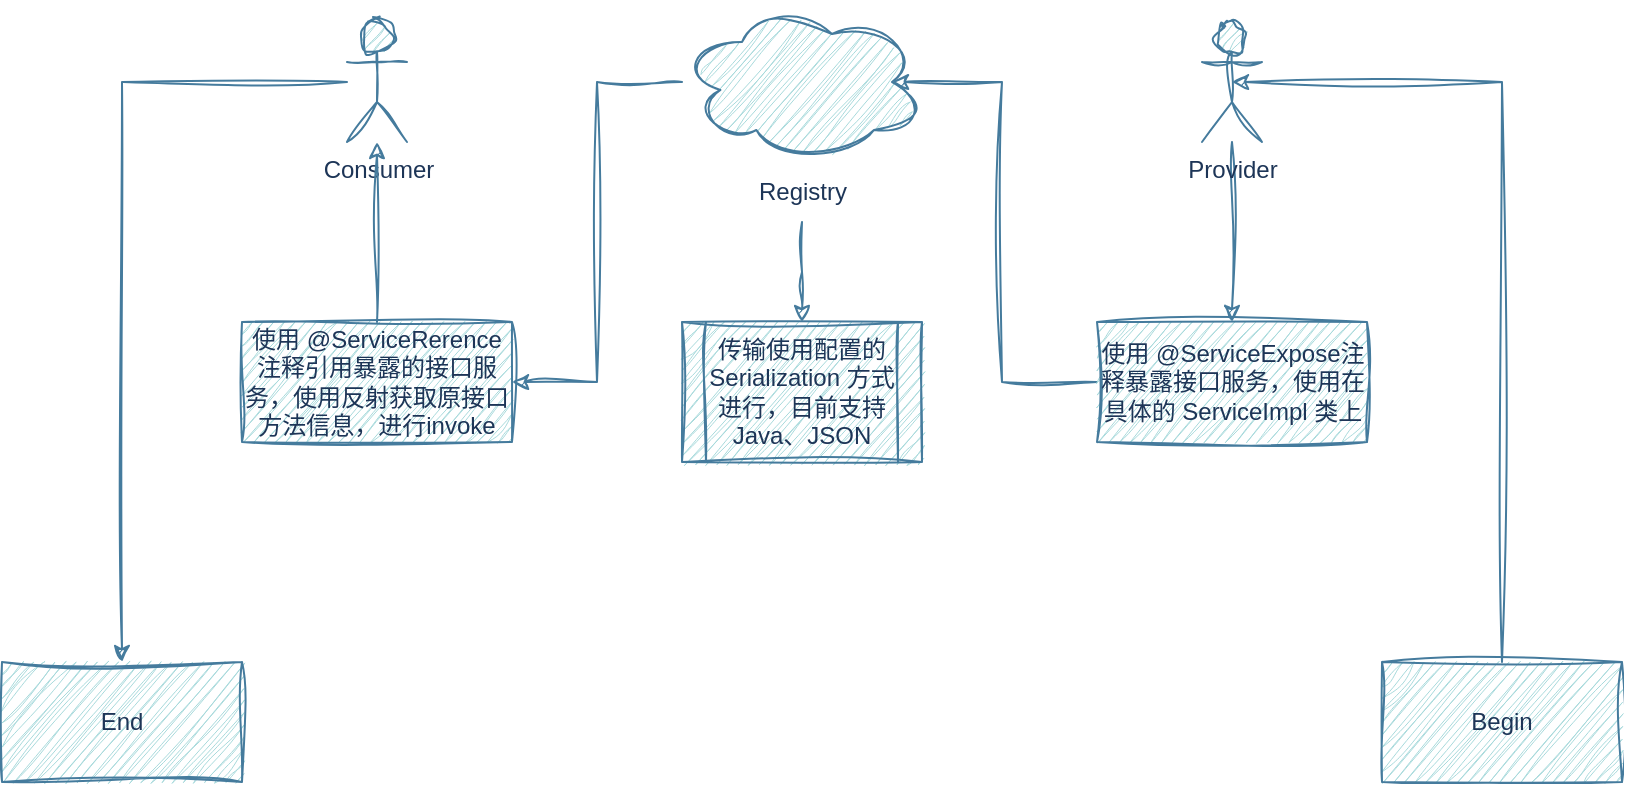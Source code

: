 <mxfile version="20.8.13" type="github">
  <diagram name="第 1 页" id="ZGrsLild34XGjyzpiQED">
    <mxGraphModel dx="977" dy="539" grid="1" gridSize="10" guides="1" tooltips="1" connect="1" arrows="1" fold="1" page="1" pageScale="1" pageWidth="827" pageHeight="1169" math="0" shadow="0">
      <root>
        <mxCell id="0" />
        <mxCell id="1" parent="0" />
        <mxCell id="dsp0Wt7UqSHANniwiMfy-16" style="edgeStyle=orthogonalEdgeStyle;rounded=0;orthogonalLoop=1;jettySize=auto;html=1;entryX=0.5;entryY=0.5;entryDx=0;entryDy=0;entryPerimeter=0;labelBackgroundColor=none;fontColor=default;strokeColor=#457B9D;sketch=1;curveFitting=1;jiggle=2;" edge="1" parent="1" source="dsp0Wt7UqSHANniwiMfy-1" target="dsp0Wt7UqSHANniwiMfy-6">
          <mxGeometry relative="1" as="geometry">
            <Array as="points">
              <mxPoint x="750" y="50" />
            </Array>
          </mxGeometry>
        </mxCell>
        <mxCell id="dsp0Wt7UqSHANniwiMfy-1" value="Begin" style="rounded=0;whiteSpace=wrap;html=1;labelBackgroundColor=none;fillColor=#A8DADC;strokeColor=#457B9D;fontColor=#1D3557;sketch=1;curveFitting=1;jiggle=2;" vertex="1" parent="1">
          <mxGeometry x="690" y="340" width="120" height="60" as="geometry" />
        </mxCell>
        <mxCell id="dsp0Wt7UqSHANniwiMfy-19" style="edgeStyle=orthogonalEdgeStyle;rounded=0;orthogonalLoop=1;jettySize=auto;html=1;entryX=0.875;entryY=0.5;entryDx=0;entryDy=0;entryPerimeter=0;labelBackgroundColor=none;fontColor=default;strokeColor=#457B9D;sketch=1;curveFitting=1;jiggle=2;" edge="1" parent="1" source="dsp0Wt7UqSHANniwiMfy-2" target="dsp0Wt7UqSHANniwiMfy-13">
          <mxGeometry relative="1" as="geometry">
            <Array as="points">
              <mxPoint x="500" y="200" />
              <mxPoint x="500" y="50" />
            </Array>
          </mxGeometry>
        </mxCell>
        <mxCell id="dsp0Wt7UqSHANniwiMfy-2" value="使用 @ServiceExpose注释暴露接口服务，使用在具体的 ServiceImpl 类上" style="rounded=0;whiteSpace=wrap;html=1;labelBackgroundColor=none;fillColor=#A8DADC;strokeColor=#457B9D;fontColor=#1D3557;sketch=1;curveFitting=1;jiggle=2;" vertex="1" parent="1">
          <mxGeometry x="547.5" y="170" width="135" height="60" as="geometry" />
        </mxCell>
        <mxCell id="dsp0Wt7UqSHANniwiMfy-3" value="End" style="rounded=0;whiteSpace=wrap;html=1;labelBackgroundColor=none;fillColor=#A8DADC;strokeColor=#457B9D;fontColor=#1D3557;sketch=1;curveFitting=1;jiggle=2;" vertex="1" parent="1">
          <mxGeometry y="340" width="120" height="60" as="geometry" />
        </mxCell>
        <mxCell id="dsp0Wt7UqSHANniwiMfy-27" style="edgeStyle=orthogonalEdgeStyle;rounded=0;orthogonalLoop=1;jettySize=auto;html=1;labelBackgroundColor=none;fontColor=default;strokeColor=#457B9D;sketch=1;curveFitting=1;jiggle=2;" edge="1" parent="1" source="dsp0Wt7UqSHANniwiMfy-5" target="dsp0Wt7UqSHANniwiMfy-3">
          <mxGeometry relative="1" as="geometry" />
        </mxCell>
        <mxCell id="dsp0Wt7UqSHANniwiMfy-5" value="Consumer" style="shape=umlActor;verticalLabelPosition=bottom;verticalAlign=top;html=1;labelBackgroundColor=none;rounded=0;fillColor=#A8DADC;strokeColor=#457B9D;fontColor=#1D3557;sketch=1;curveFitting=1;jiggle=2;" vertex="1" parent="1">
          <mxGeometry x="172.5" y="20" width="30" height="60" as="geometry" />
        </mxCell>
        <mxCell id="dsp0Wt7UqSHANniwiMfy-21" style="edgeStyle=orthogonalEdgeStyle;rounded=0;orthogonalLoop=1;jettySize=auto;html=1;entryX=0.5;entryY=0;entryDx=0;entryDy=0;labelBackgroundColor=none;fontColor=default;strokeColor=#457B9D;sketch=1;curveFitting=1;jiggle=2;" edge="1" parent="1" source="dsp0Wt7UqSHANniwiMfy-6" target="dsp0Wt7UqSHANniwiMfy-2">
          <mxGeometry relative="1" as="geometry" />
        </mxCell>
        <mxCell id="dsp0Wt7UqSHANniwiMfy-6" value="Provider" style="shape=umlActor;verticalLabelPosition=bottom;verticalAlign=top;html=1;labelBackgroundColor=none;rounded=0;fillColor=#A8DADC;strokeColor=#457B9D;fontColor=#1D3557;sketch=1;curveFitting=1;jiggle=2;" vertex="1" parent="1">
          <mxGeometry x="600" y="20" width="30" height="60" as="geometry" />
        </mxCell>
        <mxCell id="dsp0Wt7UqSHANniwiMfy-26" style="edgeStyle=orthogonalEdgeStyle;rounded=0;orthogonalLoop=1;jettySize=auto;html=1;entryX=1;entryY=0.5;entryDx=0;entryDy=0;labelBackgroundColor=none;fontColor=default;strokeColor=#457B9D;sketch=1;curveFitting=1;jiggle=2;" edge="1" parent="1" source="dsp0Wt7UqSHANniwiMfy-13" target="dsp0Wt7UqSHANniwiMfy-22">
          <mxGeometry relative="1" as="geometry" />
        </mxCell>
        <mxCell id="dsp0Wt7UqSHANniwiMfy-13" value="" style="ellipse;shape=cloud;whiteSpace=wrap;html=1;labelBackgroundColor=none;rounded=0;fillColor=#A8DADC;strokeColor=#457B9D;fontColor=#1D3557;sketch=1;curveFitting=1;jiggle=2;" vertex="1" parent="1">
          <mxGeometry x="340" y="10" width="120" height="80" as="geometry" />
        </mxCell>
        <mxCell id="dsp0Wt7UqSHANniwiMfy-20" style="edgeStyle=orthogonalEdgeStyle;rounded=0;orthogonalLoop=1;jettySize=auto;html=1;entryX=0.5;entryY=1;entryDx=0;entryDy=0;labelBackgroundColor=none;fontColor=default;strokeColor=#457B9D;sketch=1;curveFitting=1;jiggle=2;" edge="1" parent="1" source="dsp0Wt7UqSHANniwiMfy-14">
          <mxGeometry relative="1" as="geometry">
            <mxPoint x="400" y="170" as="targetPoint" />
          </mxGeometry>
        </mxCell>
        <mxCell id="dsp0Wt7UqSHANniwiMfy-14" value="Registry" style="text;html=1;align=center;verticalAlign=middle;resizable=0;points=[];autosize=1;strokeColor=none;fillColor=none;labelBackgroundColor=none;rounded=0;fontColor=#1D3557;sketch=1;curveFitting=1;jiggle=2;" vertex="1" parent="1">
          <mxGeometry x="365" y="90" width="70" height="30" as="geometry" />
        </mxCell>
        <mxCell id="dsp0Wt7UqSHANniwiMfy-29" style="edgeStyle=orthogonalEdgeStyle;rounded=0;orthogonalLoop=1;jettySize=auto;html=1;labelBackgroundColor=none;fontColor=default;strokeColor=#457B9D;sketch=1;curveFitting=1;jiggle=2;" edge="1" parent="1" source="dsp0Wt7UqSHANniwiMfy-22" target="dsp0Wt7UqSHANniwiMfy-5">
          <mxGeometry relative="1" as="geometry" />
        </mxCell>
        <mxCell id="dsp0Wt7UqSHANniwiMfy-22" value="使用 @ServiceRerence注释引用暴露的接口服务，使用反射获取原接口方法信息，进行invoke" style="rounded=0;whiteSpace=wrap;html=1;labelBackgroundColor=none;fillColor=#A8DADC;strokeColor=#457B9D;fontColor=#1D3557;sketch=1;curveFitting=1;jiggle=2;" vertex="1" parent="1">
          <mxGeometry x="120" y="170" width="135" height="60" as="geometry" />
        </mxCell>
        <mxCell id="dsp0Wt7UqSHANniwiMfy-28" value="传输使用配置的 Serialization 方式进行，目前支持 Java、JSON" style="shape=process;whiteSpace=wrap;html=1;backgroundOutline=1;labelBackgroundColor=none;rounded=0;fillColor=#A8DADC;strokeColor=#457B9D;fontColor=#1D3557;sketch=1;curveFitting=1;jiggle=2;" vertex="1" parent="1">
          <mxGeometry x="340" y="170" width="120" height="70" as="geometry" />
        </mxCell>
      </root>
    </mxGraphModel>
  </diagram>
</mxfile>

